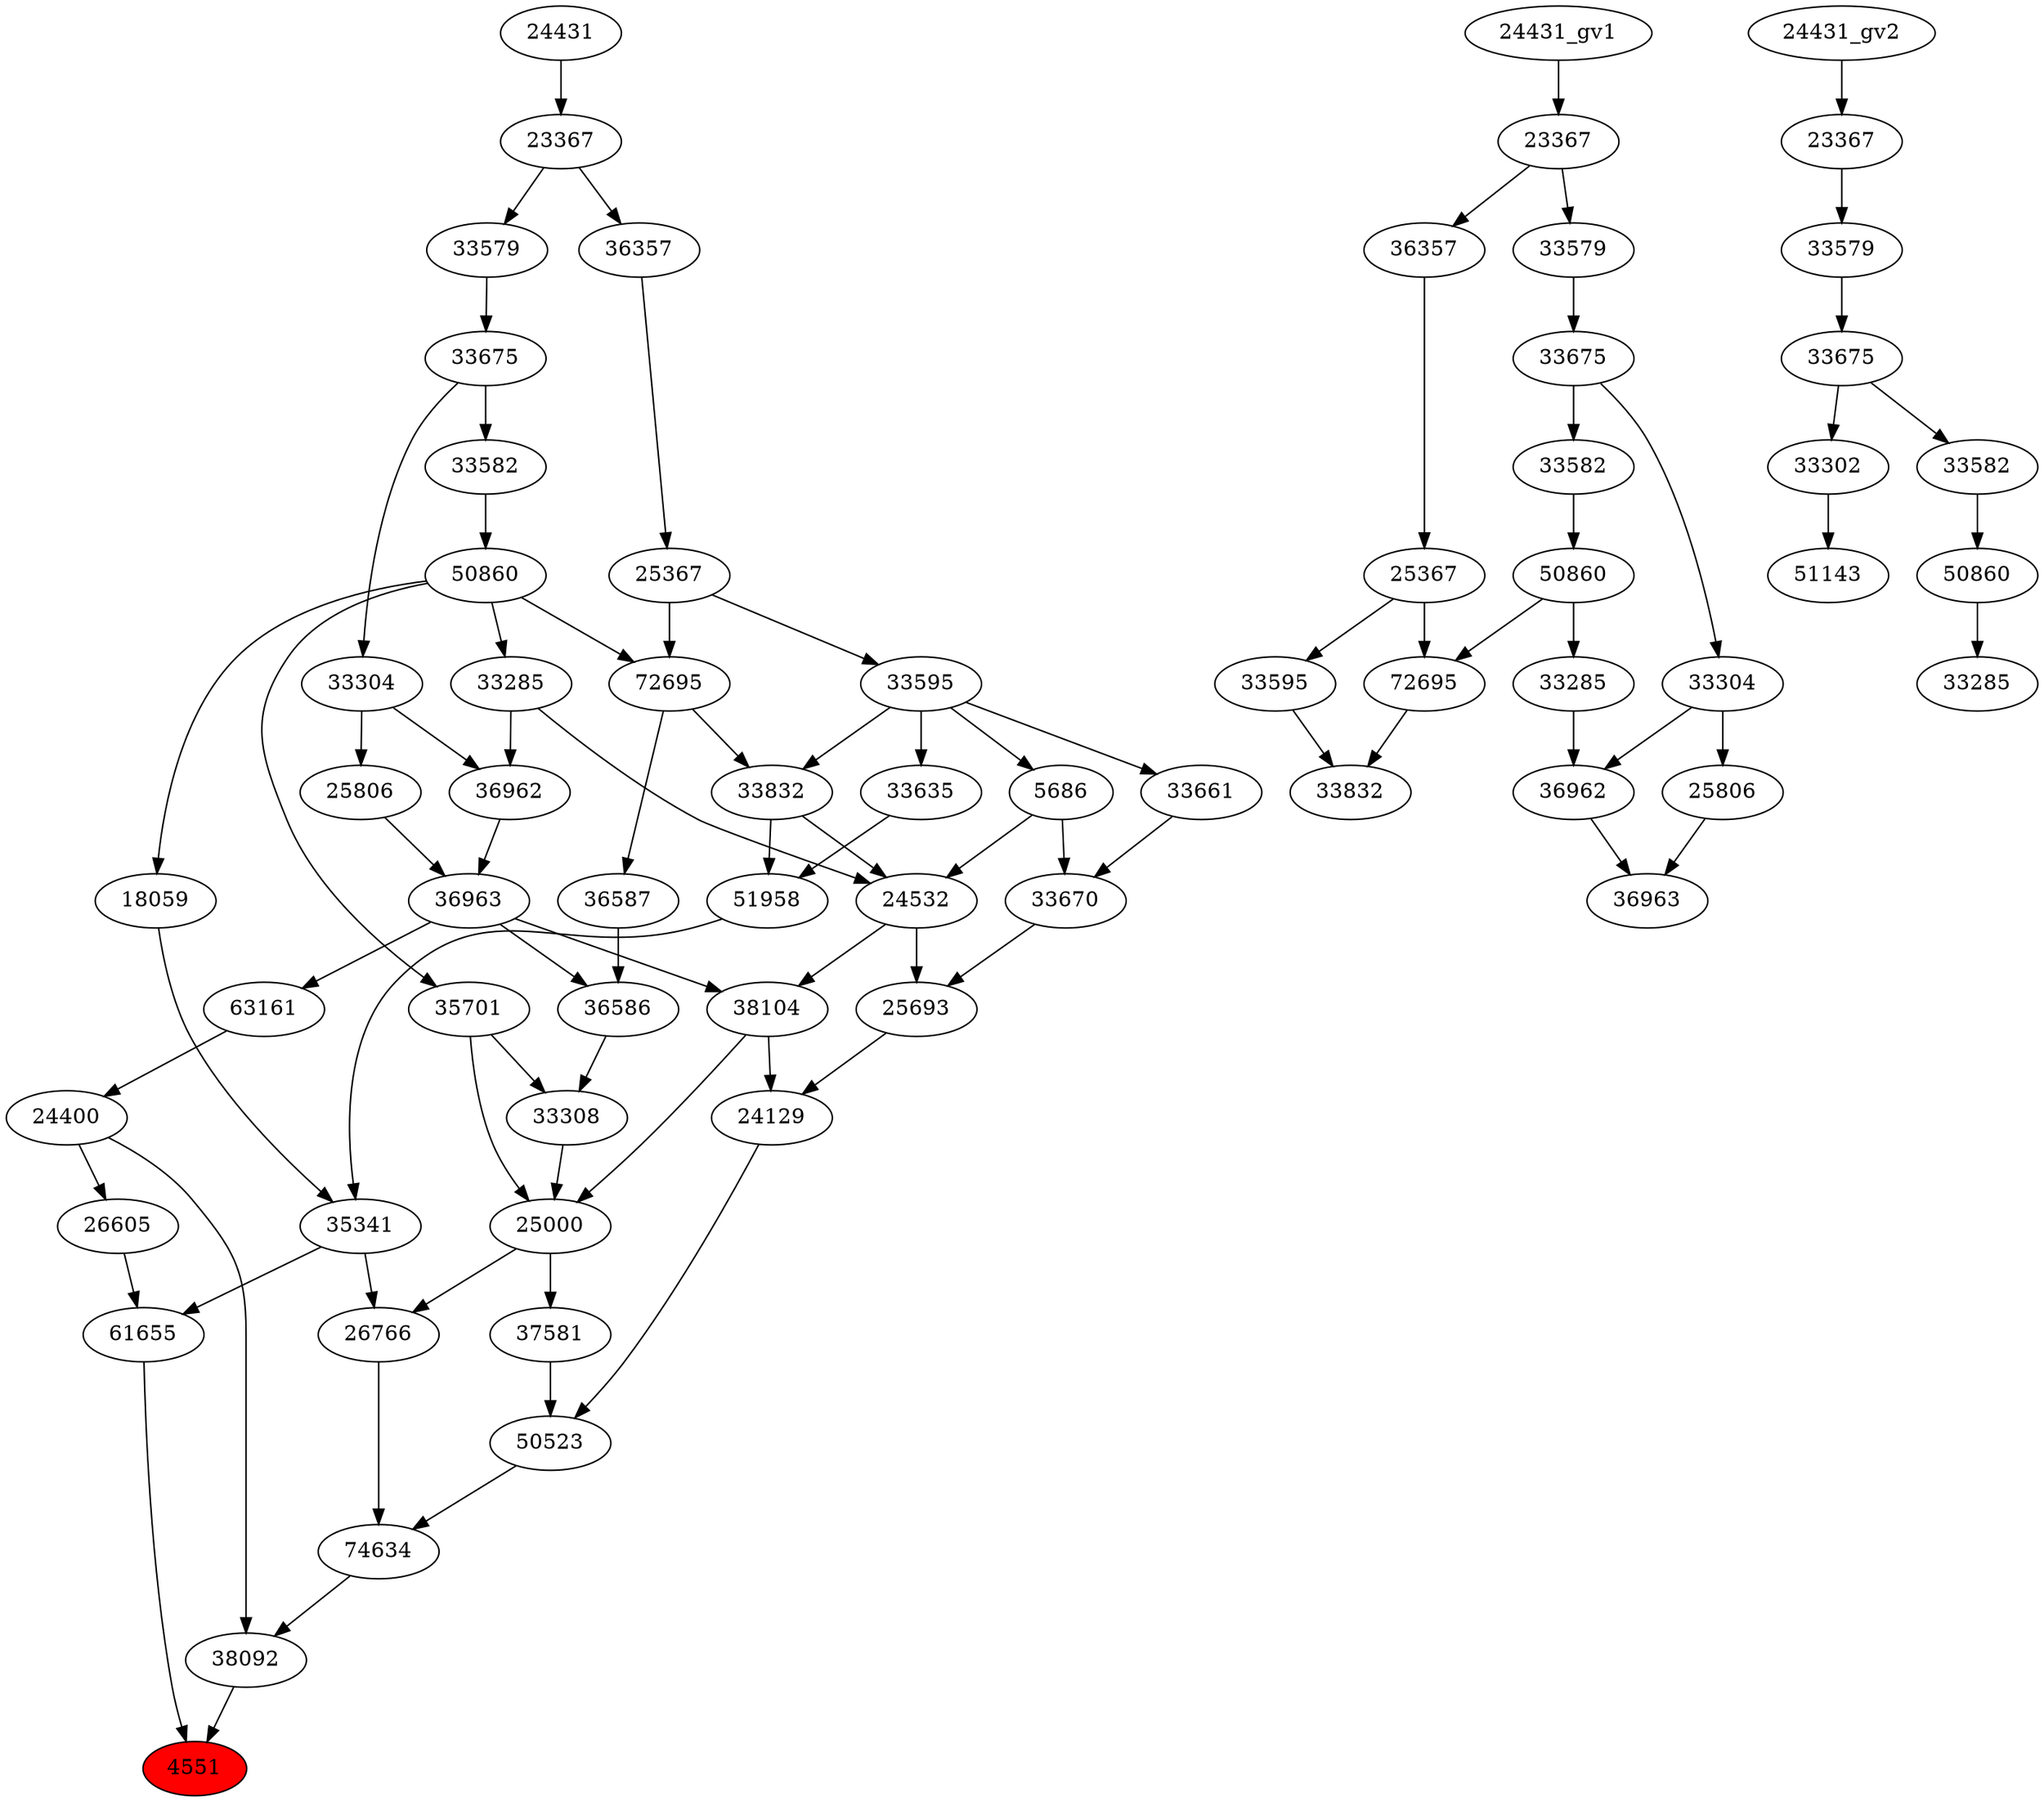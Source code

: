 strict digraph root {
	node [label="\N"];
	{
		node [fillcolor="",
			label="\N",
			style=""
		];
		4551		 [fillcolor=red,
			label=4551,
			style=filled];
		38092		 [label=38092];
		38092 -> 4551;
		61655		 [label=61655];
		61655 -> 4551;
		24400		 [label=24400];
		24400 -> 38092;
		26605		 [label=26605];
		24400 -> 26605;
		74634		 [label=74634];
		74634 -> 38092;
		35341		 [label=35341];
		35341 -> 61655;
		26766		 [label=26766];
		35341 -> 26766;
		26605 -> 61655;
		63161		 [label=63161];
		63161 -> 24400;
		50523		 [label=50523];
		50523 -> 74634;
		26766 -> 74634;
		51958		 [label=51958];
		51958 -> 35341;
		18059		 [label=18059];
		18059 -> 35341;
		36963		 [label=36963];
		36963 -> 63161;
		38104		 [label=38104];
		36963 -> 38104;
		36586		 [label=36586];
		36963 -> 36586;
		37581		 [label=37581];
		37581 -> 50523;
		24129		 [label=24129];
		24129 -> 50523;
		25000		 [label=25000];
		25000 -> 26766;
		25000 -> 37581;
		33832		 [label=33832];
		33832 -> 51958;
		24532		 [label=24532];
		33832 -> 24532;
		33635		 [label=33635];
		33635 -> 51958;
		50860		 [label=50860];
		50860 -> 18059;
		35701		 [label=35701];
		50860 -> 35701;
		72695		 [label=72695];
		50860 -> 72695;
		33285		 [label=33285];
		50860 -> 33285;
		36962		 [label=36962];
		36962 -> 36963;
		25806		 [label=25806];
		25806 -> 36963;
		38104 -> 24129;
		38104 -> 25000;
		25693		 [label=25693];
		25693 -> 24129;
		33308		 [label=33308];
		33308 -> 25000;
		35701 -> 25000;
		35701 -> 33308;
		72695 -> 33832;
		36587		 [label=36587];
		72695 -> 36587;
		33595		 [label=33595];
		33595 -> 33832;
		33595 -> 33635;
		5686		 [label=5686];
		33595 -> 5686;
		33661		 [label=33661];
		33595 -> 33661;
		33582		 [label=33582];
		33582 -> 50860;
		33285 -> 36962;
		33285 -> 24532;
		33304		 [label=33304];
		33304 -> 36962;
		33304 -> 25806;
		24532 -> 38104;
		24532 -> 25693;
		33670		 [label=33670];
		33670 -> 25693;
		36586 -> 33308;
		25367		 [label=25367];
		25367 -> 72695;
		25367 -> 33595;
		33675		 [label=33675];
		33675 -> 33582;
		33675 -> 33304;
		5686 -> 24532;
		5686 -> 33670;
		33661 -> 33670;
		36587 -> 36586;
		36357		 [label=36357];
		36357 -> 25367;
		33579		 [label=33579];
		33579 -> 33675;
		23367		 [label=23367];
		23367 -> 36357;
		23367 -> 33579;
		24431		 [label=24431];
		24431 -> 23367;
	}
	{
		node [label="\N"];
		"36963_gv1"		 [label=36963];
		"36962_gv1"		 [label=36962];
		"36962_gv1" -> "36963_gv1";
		"25806_gv1"		 [label=25806];
		"25806_gv1" -> "36963_gv1";
		"33832_gv1"		 [label=33832];
		"72695_gv1"		 [label=72695];
		"72695_gv1" -> "33832_gv1";
		"33595_gv1"		 [label=33595];
		"33595_gv1" -> "33832_gv1";
		"50860_gv1"		 [label=50860];
		"50860_gv1" -> "72695_gv1";
		"33285_gv1"		 [label=33285];
		"50860_gv1" -> "33285_gv1";
		"33582_gv1"		 [label=33582];
		"33582_gv1" -> "50860_gv1";
		"33285_gv1" -> "36962_gv1";
		"33304_gv1"		 [label=33304];
		"33304_gv1" -> "36962_gv1";
		"33304_gv1" -> "25806_gv1";
		"25367_gv1"		 [label=25367];
		"25367_gv1" -> "72695_gv1";
		"25367_gv1" -> "33595_gv1";
		"33675_gv1"		 [label=33675];
		"33675_gv1" -> "33582_gv1";
		"33675_gv1" -> "33304_gv1";
		"36357_gv1"		 [label=36357];
		"36357_gv1" -> "25367_gv1";
		"33579_gv1"		 [label=33579];
		"33579_gv1" -> "33675_gv1";
		"23367_gv1"		 [label=23367];
		"23367_gv1" -> "36357_gv1";
		"23367_gv1" -> "33579_gv1";
		"24431_gv1" -> "23367_gv1";
	}
	{
		node [label="\N"];
		"33285_gv2"		 [label=33285];
		"50860_gv2"		 [label=50860];
		"50860_gv2" -> "33285_gv2";
		51143		 [label=51143];
		33302		 [label=33302];
		33302 -> 51143;
		"33582_gv2"		 [label=33582];
		"33582_gv2" -> "50860_gv2";
		"33675_gv2"		 [label=33675];
		"33675_gv2" -> 33302;
		"33675_gv2" -> "33582_gv2";
		"33579_gv2"		 [label=33579];
		"33579_gv2" -> "33675_gv2";
		"23367_gv2"		 [label=23367];
		"23367_gv2" -> "33579_gv2";
		"24431_gv2" -> "23367_gv2";
	}
}
